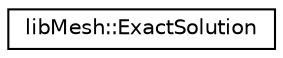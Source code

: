 digraph "类继承关系图"
{
 // INTERACTIVE_SVG=YES
  edge [fontname="Helvetica",fontsize="10",labelfontname="Helvetica",labelfontsize="10"];
  node [fontname="Helvetica",fontsize="10",shape=record];
  rankdir="LR";
  Node1 [label="libMesh::ExactSolution",height=0.2,width=0.4,color="black", fillcolor="white", style="filled",URL="$classlibMesh_1_1ExactSolution.html",tooltip="This class handles the computation of the L2 and/or H1 error for the Systems in the EquationSystems o..."];
}
